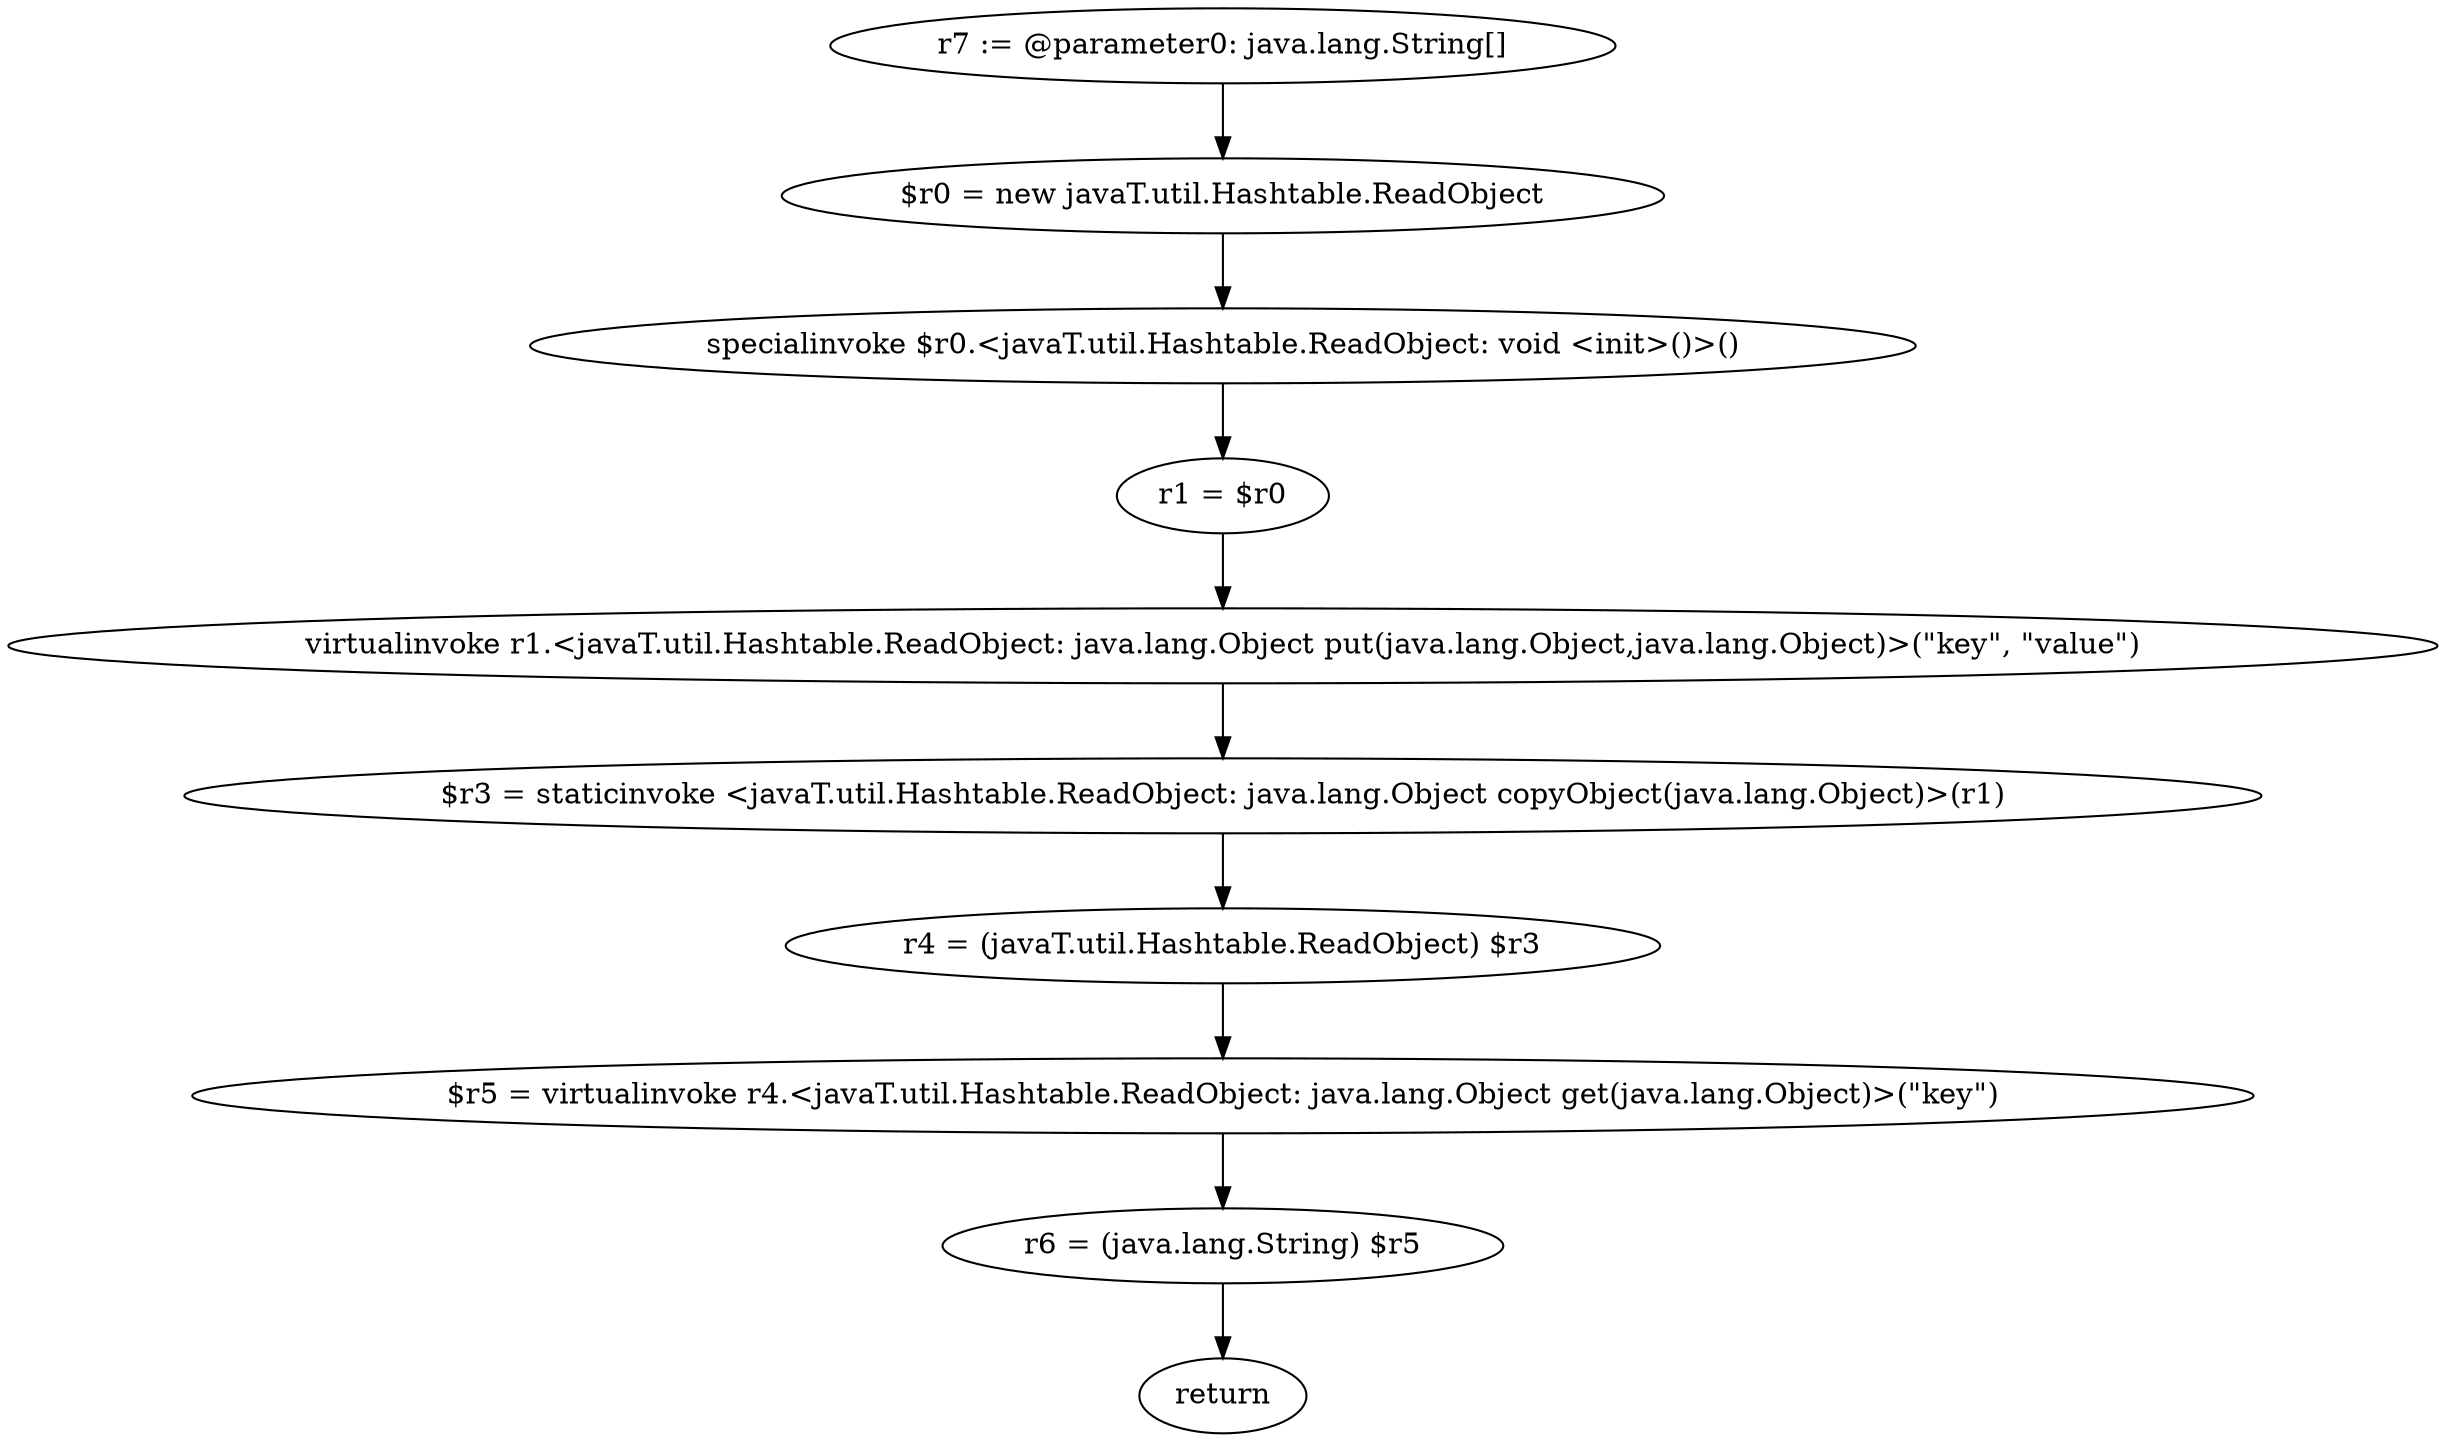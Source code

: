 digraph "unitGraph" {
    "r7 := @parameter0: java.lang.String[]"
    "$r0 = new javaT.util.Hashtable.ReadObject"
    "specialinvoke $r0.<javaT.util.Hashtable.ReadObject: void <init>()>()"
    "r1 = $r0"
    "virtualinvoke r1.<javaT.util.Hashtable.ReadObject: java.lang.Object put(java.lang.Object,java.lang.Object)>(\"key\", \"value\")"
    "$r3 = staticinvoke <javaT.util.Hashtable.ReadObject: java.lang.Object copyObject(java.lang.Object)>(r1)"
    "r4 = (javaT.util.Hashtable.ReadObject) $r3"
    "$r5 = virtualinvoke r4.<javaT.util.Hashtable.ReadObject: java.lang.Object get(java.lang.Object)>(\"key\")"
    "r6 = (java.lang.String) $r5"
    "return"
    "r7 := @parameter0: java.lang.String[]"->"$r0 = new javaT.util.Hashtable.ReadObject";
    "$r0 = new javaT.util.Hashtable.ReadObject"->"specialinvoke $r0.<javaT.util.Hashtable.ReadObject: void <init>()>()";
    "specialinvoke $r0.<javaT.util.Hashtable.ReadObject: void <init>()>()"->"r1 = $r0";
    "r1 = $r0"->"virtualinvoke r1.<javaT.util.Hashtable.ReadObject: java.lang.Object put(java.lang.Object,java.lang.Object)>(\"key\", \"value\")";
    "virtualinvoke r1.<javaT.util.Hashtable.ReadObject: java.lang.Object put(java.lang.Object,java.lang.Object)>(\"key\", \"value\")"->"$r3 = staticinvoke <javaT.util.Hashtable.ReadObject: java.lang.Object copyObject(java.lang.Object)>(r1)";
    "$r3 = staticinvoke <javaT.util.Hashtable.ReadObject: java.lang.Object copyObject(java.lang.Object)>(r1)"->"r4 = (javaT.util.Hashtable.ReadObject) $r3";
    "r4 = (javaT.util.Hashtable.ReadObject) $r3"->"$r5 = virtualinvoke r4.<javaT.util.Hashtable.ReadObject: java.lang.Object get(java.lang.Object)>(\"key\")";
    "$r5 = virtualinvoke r4.<javaT.util.Hashtable.ReadObject: java.lang.Object get(java.lang.Object)>(\"key\")"->"r6 = (java.lang.String) $r5";
    "r6 = (java.lang.String) $r5"->"return";
}

